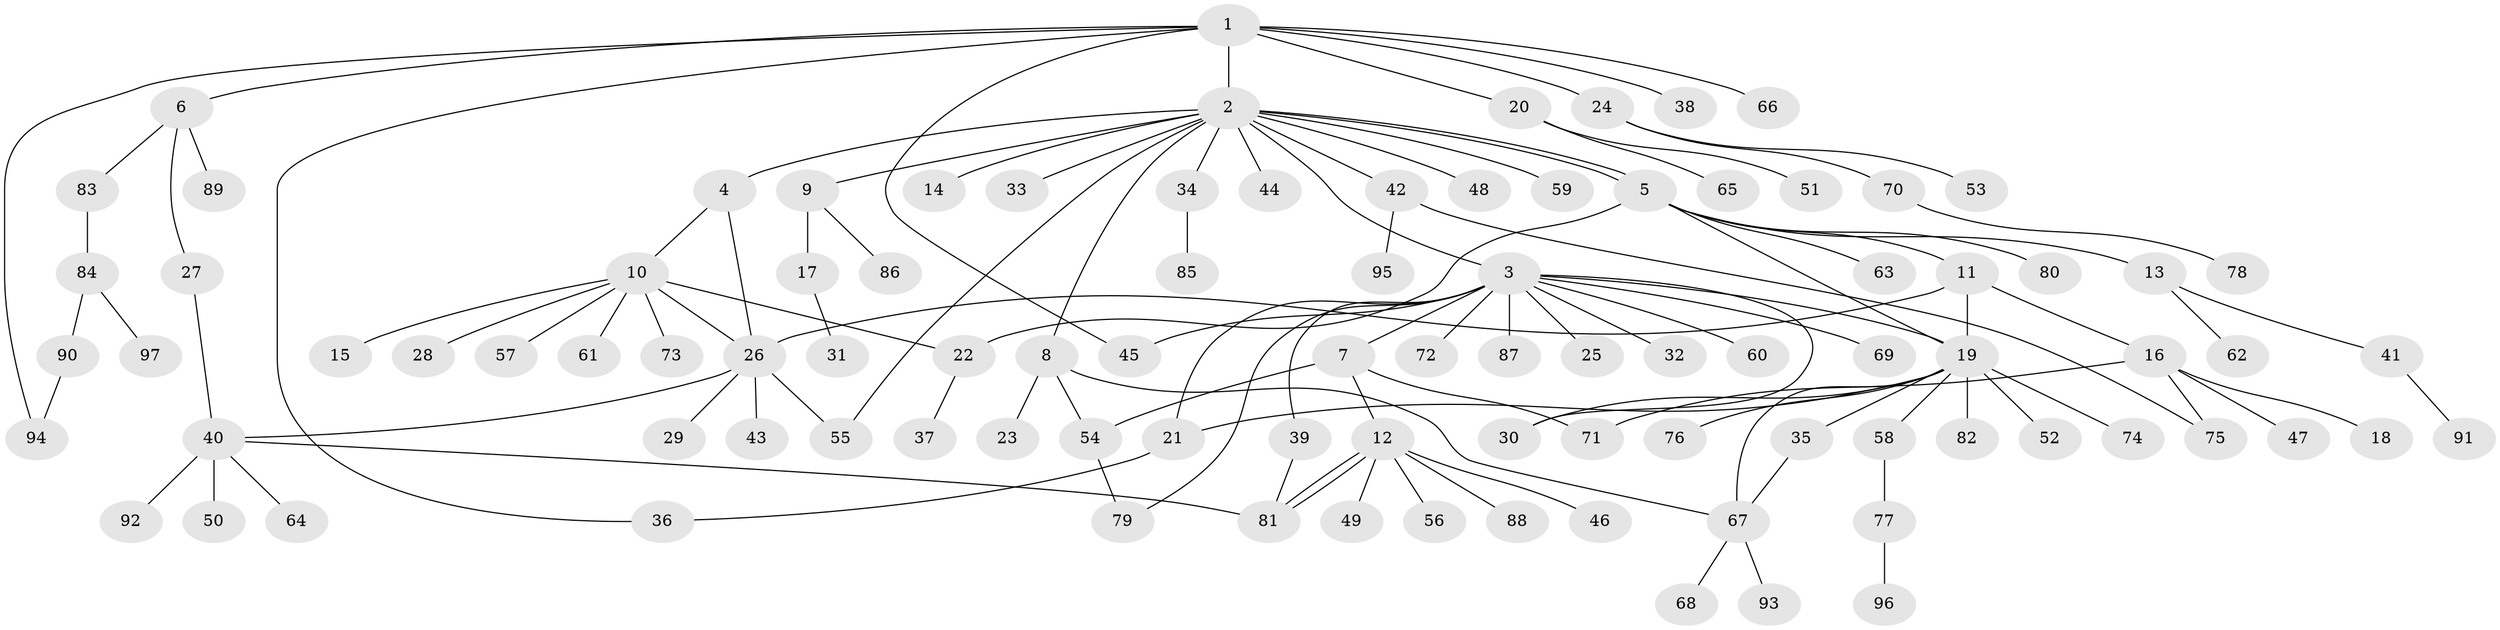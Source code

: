 // coarse degree distribution, {9: 0.025974025974025976, 16: 0.012987012987012988, 14: 0.012987012987012988, 2: 0.14285714285714285, 4: 0.05194805194805195, 8: 0.012987012987012988, 12: 0.012987012987012988, 1: 0.6233766233766234, 5: 0.025974025974025976, 11: 0.012987012987012988, 3: 0.06493506493506493}
// Generated by graph-tools (version 1.1) at 2025/41/03/06/25 10:41:51]
// undirected, 97 vertices, 118 edges
graph export_dot {
graph [start="1"]
  node [color=gray90,style=filled];
  1;
  2;
  3;
  4;
  5;
  6;
  7;
  8;
  9;
  10;
  11;
  12;
  13;
  14;
  15;
  16;
  17;
  18;
  19;
  20;
  21;
  22;
  23;
  24;
  25;
  26;
  27;
  28;
  29;
  30;
  31;
  32;
  33;
  34;
  35;
  36;
  37;
  38;
  39;
  40;
  41;
  42;
  43;
  44;
  45;
  46;
  47;
  48;
  49;
  50;
  51;
  52;
  53;
  54;
  55;
  56;
  57;
  58;
  59;
  60;
  61;
  62;
  63;
  64;
  65;
  66;
  67;
  68;
  69;
  70;
  71;
  72;
  73;
  74;
  75;
  76;
  77;
  78;
  79;
  80;
  81;
  82;
  83;
  84;
  85;
  86;
  87;
  88;
  89;
  90;
  91;
  92;
  93;
  94;
  95;
  96;
  97;
  1 -- 2;
  1 -- 6;
  1 -- 20;
  1 -- 24;
  1 -- 36;
  1 -- 38;
  1 -- 45;
  1 -- 66;
  1 -- 94;
  2 -- 3;
  2 -- 4;
  2 -- 5;
  2 -- 5;
  2 -- 8;
  2 -- 9;
  2 -- 14;
  2 -- 33;
  2 -- 34;
  2 -- 42;
  2 -- 44;
  2 -- 48;
  2 -- 55;
  2 -- 59;
  3 -- 7;
  3 -- 19;
  3 -- 21;
  3 -- 25;
  3 -- 30;
  3 -- 32;
  3 -- 39;
  3 -- 45;
  3 -- 60;
  3 -- 69;
  3 -- 72;
  3 -- 79;
  3 -- 87;
  4 -- 10;
  4 -- 26;
  5 -- 11;
  5 -- 13;
  5 -- 19;
  5 -- 22;
  5 -- 63;
  5 -- 80;
  6 -- 27;
  6 -- 83;
  6 -- 89;
  7 -- 12;
  7 -- 54;
  7 -- 71;
  8 -- 23;
  8 -- 54;
  8 -- 67;
  9 -- 17;
  9 -- 86;
  10 -- 15;
  10 -- 22;
  10 -- 26;
  10 -- 28;
  10 -- 57;
  10 -- 61;
  10 -- 73;
  11 -- 16;
  11 -- 19;
  11 -- 26;
  12 -- 46;
  12 -- 49;
  12 -- 56;
  12 -- 81;
  12 -- 81;
  12 -- 88;
  13 -- 41;
  13 -- 62;
  16 -- 18;
  16 -- 47;
  16 -- 71;
  16 -- 75;
  17 -- 31;
  19 -- 21;
  19 -- 30;
  19 -- 35;
  19 -- 52;
  19 -- 58;
  19 -- 67;
  19 -- 74;
  19 -- 76;
  19 -- 82;
  20 -- 51;
  20 -- 65;
  21 -- 36;
  22 -- 37;
  24 -- 53;
  24 -- 70;
  26 -- 29;
  26 -- 40;
  26 -- 43;
  26 -- 55;
  27 -- 40;
  34 -- 85;
  35 -- 67;
  39 -- 81;
  40 -- 50;
  40 -- 64;
  40 -- 81;
  40 -- 92;
  41 -- 91;
  42 -- 75;
  42 -- 95;
  54 -- 79;
  58 -- 77;
  67 -- 68;
  67 -- 93;
  70 -- 78;
  77 -- 96;
  83 -- 84;
  84 -- 90;
  84 -- 97;
  90 -- 94;
}
